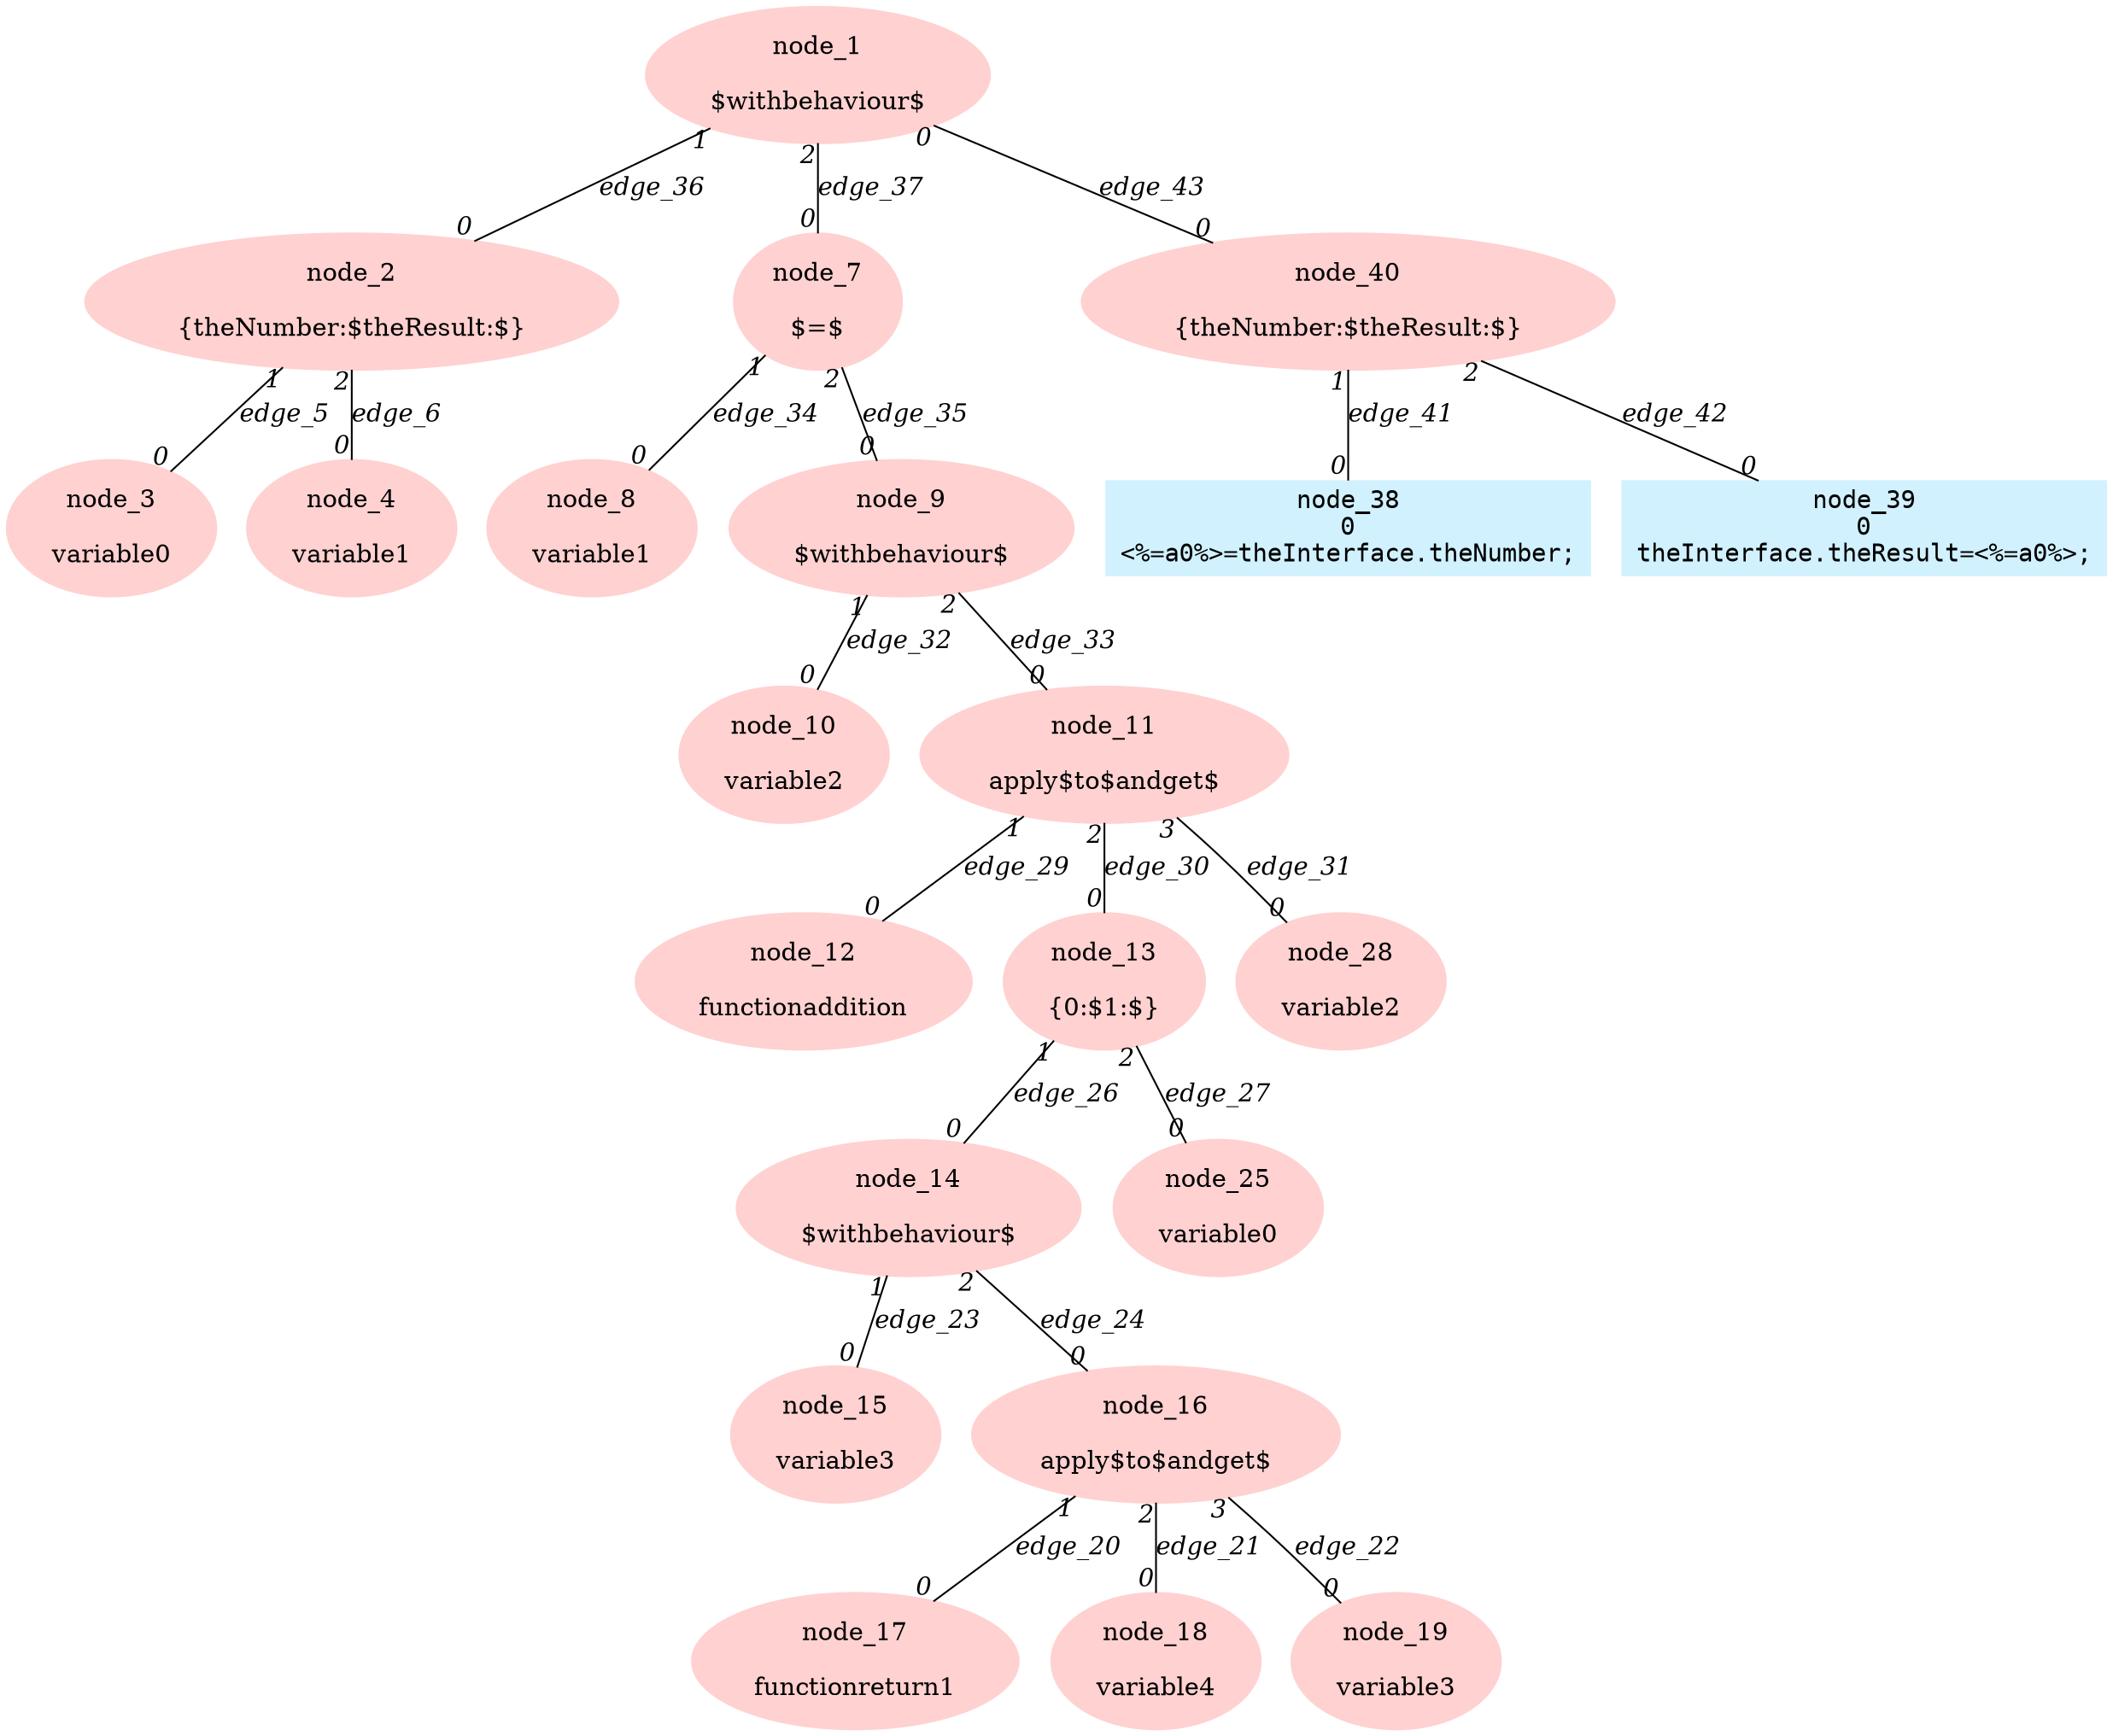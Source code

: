 digraph g{node_1 [shape=ellipse, style=filled, color="#ffd1d1", label="node_1

$withbehaviour$" ]
node_2 [shape=ellipse, style=filled, color="#ffd1d1", label="node_2

{theNumber:$theResult:$}" ]
node_3 [shape=ellipse, style=filled, color="#ffd1d1", label="node_3

variable0" ]
node_4 [shape=ellipse, style=filled, color="#ffd1d1", label="node_4

variable1" ]
node_7 [shape=ellipse, style=filled, color="#ffd1d1", label="node_7

$=$" ]
node_8 [shape=ellipse, style=filled, color="#ffd1d1", label="node_8

variable1" ]
node_9 [shape=ellipse, style=filled, color="#ffd1d1", label="node_9

$withbehaviour$" ]
node_10 [shape=ellipse, style=filled, color="#ffd1d1", label="node_10

variable2" ]
node_11 [shape=ellipse, style=filled, color="#ffd1d1", label="node_11

apply$to$andget$" ]
node_12 [shape=ellipse, style=filled, color="#ffd1d1", label="node_12

functionaddition" ]
node_13 [shape=ellipse, style=filled, color="#ffd1d1", label="node_13

{0:$1:$}" ]
node_14 [shape=ellipse, style=filled, color="#ffd1d1", label="node_14

$withbehaviour$" ]
node_15 [shape=ellipse, style=filled, color="#ffd1d1", label="node_15

variable3" ]
node_16 [shape=ellipse, style=filled, color="#ffd1d1", label="node_16

apply$to$andget$" ]
node_17 [shape=ellipse, style=filled, color="#ffd1d1", label="node_17

functionreturn1" ]
node_18 [shape=ellipse, style=filled, color="#ffd1d1", label="node_18

variable4" ]
node_19 [shape=ellipse, style=filled, color="#ffd1d1", label="node_19

variable3" ]
node_25 [shape=ellipse, style=filled, color="#ffd1d1", label="node_25

variable0" ]
node_28 [shape=ellipse, style=filled, color="#ffd1d1", label="node_28

variable2" ]
node_40 [shape=ellipse, style=filled, color="#ffd1d1", label="node_40

{theNumber:$theResult:$}" ]
node_38 [shape=box, style=filled, color="#d1f1ff", fontname="Courier", label="node_38
0
<%=a0%>=theInterface.theNumber;
" ]
node_39 [shape=box, style=filled, color="#d1f1ff", fontname="Courier", label="node_39
0
theInterface.theResult=<%=a0%>;
" ]
node_2 -> node_3 [dir=none, arrowHead=none, fontname="Times-Italic", label="edge_5",  headlabel="0", taillabel="1" ]
node_2 -> node_4 [dir=none, arrowHead=none, fontname="Times-Italic", label="edge_6",  headlabel="0", taillabel="2" ]
node_16 -> node_17 [dir=none, arrowHead=none, fontname="Times-Italic", label="edge_20",  headlabel="0", taillabel="1" ]
node_16 -> node_18 [dir=none, arrowHead=none, fontname="Times-Italic", label="edge_21",  headlabel="0", taillabel="2" ]
node_16 -> node_19 [dir=none, arrowHead=none, fontname="Times-Italic", label="edge_22",  headlabel="0", taillabel="3" ]
node_14 -> node_15 [dir=none, arrowHead=none, fontname="Times-Italic", label="edge_23",  headlabel="0", taillabel="1" ]
node_14 -> node_16 [dir=none, arrowHead=none, fontname="Times-Italic", label="edge_24",  headlabel="0", taillabel="2" ]
node_13 -> node_14 [dir=none, arrowHead=none, fontname="Times-Italic", label="edge_26",  headlabel="0", taillabel="1" ]
node_13 -> node_25 [dir=none, arrowHead=none, fontname="Times-Italic", label="edge_27",  headlabel="0", taillabel="2" ]
node_11 -> node_12 [dir=none, arrowHead=none, fontname="Times-Italic", label="edge_29",  headlabel="0", taillabel="1" ]
node_11 -> node_13 [dir=none, arrowHead=none, fontname="Times-Italic", label="edge_30",  headlabel="0", taillabel="2" ]
node_11 -> node_28 [dir=none, arrowHead=none, fontname="Times-Italic", label="edge_31",  headlabel="0", taillabel="3" ]
node_9 -> node_10 [dir=none, arrowHead=none, fontname="Times-Italic", label="edge_32",  headlabel="0", taillabel="1" ]
node_9 -> node_11 [dir=none, arrowHead=none, fontname="Times-Italic", label="edge_33",  headlabel="0", taillabel="2" ]
node_7 -> node_8 [dir=none, arrowHead=none, fontname="Times-Italic", label="edge_34",  headlabel="0", taillabel="1" ]
node_7 -> node_9 [dir=none, arrowHead=none, fontname="Times-Italic", label="edge_35",  headlabel="0", taillabel="2" ]
node_1 -> node_2 [dir=none, arrowHead=none, fontname="Times-Italic", label="edge_36",  headlabel="0", taillabel="1" ]
node_1 -> node_7 [dir=none, arrowHead=none, fontname="Times-Italic", label="edge_37",  headlabel="0", taillabel="2" ]
node_40 -> node_38 [dir=none, arrowHead=none, fontname="Times-Italic", label="edge_41",  headlabel="0", taillabel="1" ]
node_40 -> node_39 [dir=none, arrowHead=none, fontname="Times-Italic", label="edge_42",  headlabel="0", taillabel="2" ]
node_1 -> node_40 [dir=none, arrowHead=none, fontname="Times-Italic", label="edge_43",  headlabel="0", taillabel="0" ]
}